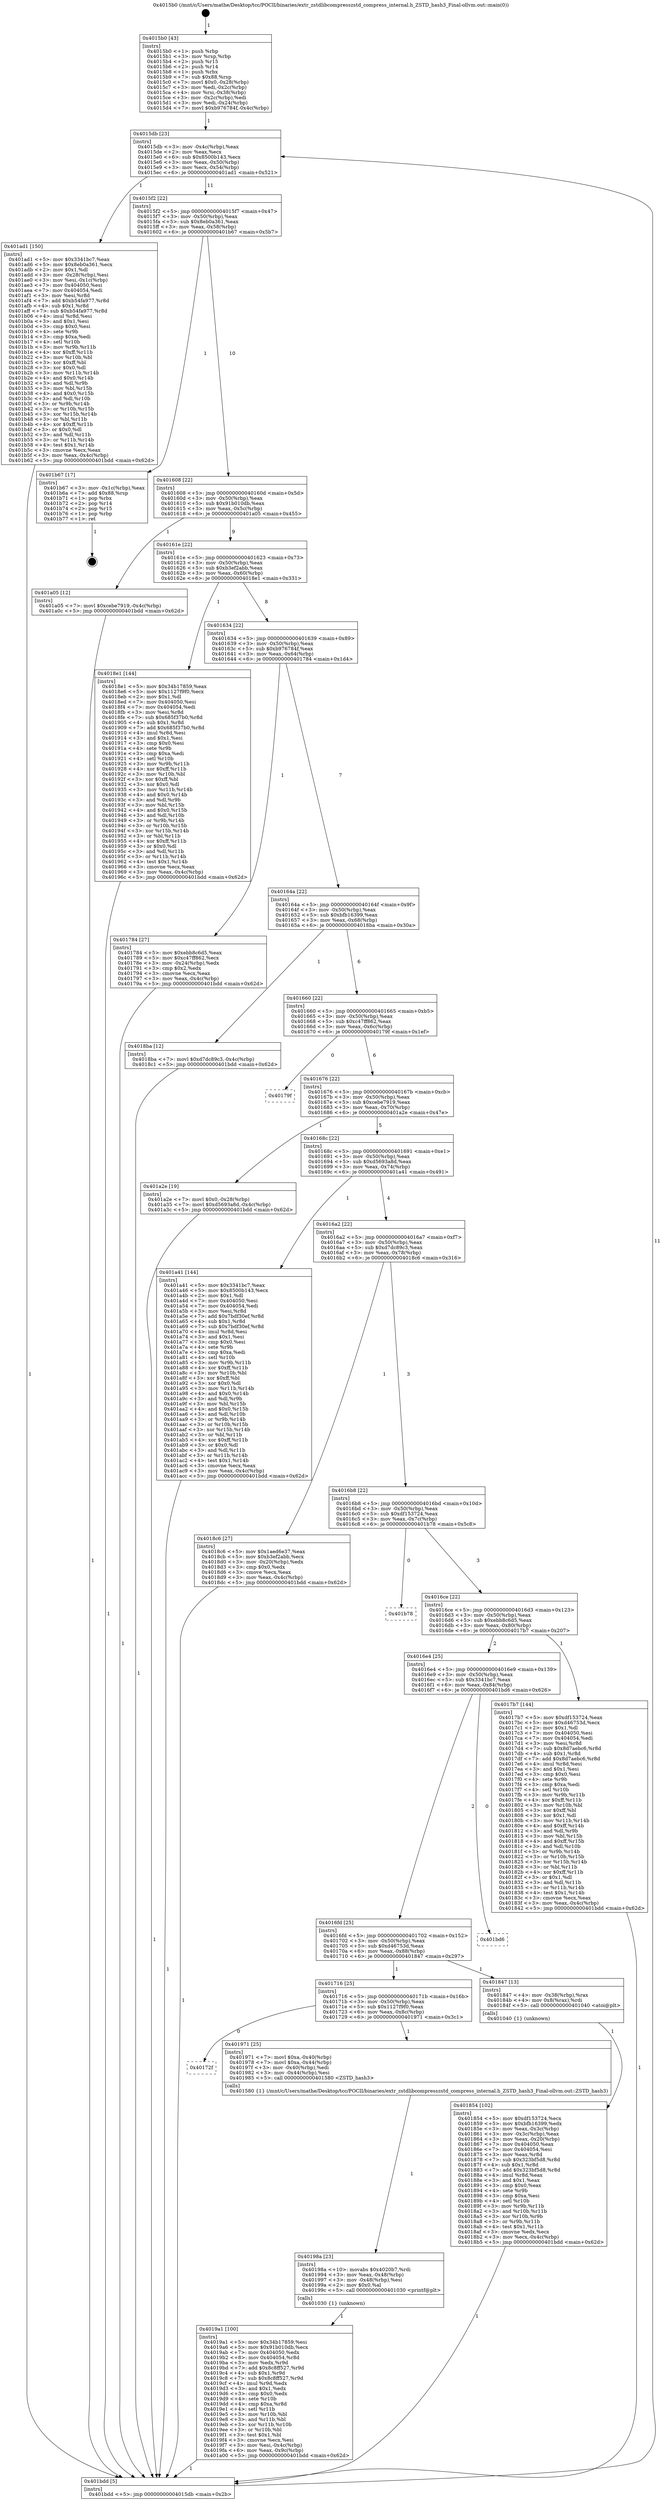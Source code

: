 digraph "0x4015b0" {
  label = "0x4015b0 (/mnt/c/Users/mathe/Desktop/tcc/POCII/binaries/extr_zstdlibcompresszstd_compress_internal.h_ZSTD_hash3_Final-ollvm.out::main(0))"
  labelloc = "t"
  node[shape=record]

  Entry [label="",width=0.3,height=0.3,shape=circle,fillcolor=black,style=filled]
  "0x4015db" [label="{
     0x4015db [23]\l
     | [instrs]\l
     &nbsp;&nbsp;0x4015db \<+3\>: mov -0x4c(%rbp),%eax\l
     &nbsp;&nbsp;0x4015de \<+2\>: mov %eax,%ecx\l
     &nbsp;&nbsp;0x4015e0 \<+6\>: sub $0x8500b143,%ecx\l
     &nbsp;&nbsp;0x4015e6 \<+3\>: mov %eax,-0x50(%rbp)\l
     &nbsp;&nbsp;0x4015e9 \<+3\>: mov %ecx,-0x54(%rbp)\l
     &nbsp;&nbsp;0x4015ec \<+6\>: je 0000000000401ad1 \<main+0x521\>\l
  }"]
  "0x401ad1" [label="{
     0x401ad1 [150]\l
     | [instrs]\l
     &nbsp;&nbsp;0x401ad1 \<+5\>: mov $0x3341bc7,%eax\l
     &nbsp;&nbsp;0x401ad6 \<+5\>: mov $0x8eb0a361,%ecx\l
     &nbsp;&nbsp;0x401adb \<+2\>: mov $0x1,%dl\l
     &nbsp;&nbsp;0x401add \<+3\>: mov -0x28(%rbp),%esi\l
     &nbsp;&nbsp;0x401ae0 \<+3\>: mov %esi,-0x1c(%rbp)\l
     &nbsp;&nbsp;0x401ae3 \<+7\>: mov 0x404050,%esi\l
     &nbsp;&nbsp;0x401aea \<+7\>: mov 0x404054,%edi\l
     &nbsp;&nbsp;0x401af1 \<+3\>: mov %esi,%r8d\l
     &nbsp;&nbsp;0x401af4 \<+7\>: add $0xb54fa977,%r8d\l
     &nbsp;&nbsp;0x401afb \<+4\>: sub $0x1,%r8d\l
     &nbsp;&nbsp;0x401aff \<+7\>: sub $0xb54fa977,%r8d\l
     &nbsp;&nbsp;0x401b06 \<+4\>: imul %r8d,%esi\l
     &nbsp;&nbsp;0x401b0a \<+3\>: and $0x1,%esi\l
     &nbsp;&nbsp;0x401b0d \<+3\>: cmp $0x0,%esi\l
     &nbsp;&nbsp;0x401b10 \<+4\>: sete %r9b\l
     &nbsp;&nbsp;0x401b14 \<+3\>: cmp $0xa,%edi\l
     &nbsp;&nbsp;0x401b17 \<+4\>: setl %r10b\l
     &nbsp;&nbsp;0x401b1b \<+3\>: mov %r9b,%r11b\l
     &nbsp;&nbsp;0x401b1e \<+4\>: xor $0xff,%r11b\l
     &nbsp;&nbsp;0x401b22 \<+3\>: mov %r10b,%bl\l
     &nbsp;&nbsp;0x401b25 \<+3\>: xor $0xff,%bl\l
     &nbsp;&nbsp;0x401b28 \<+3\>: xor $0x0,%dl\l
     &nbsp;&nbsp;0x401b2b \<+3\>: mov %r11b,%r14b\l
     &nbsp;&nbsp;0x401b2e \<+4\>: and $0x0,%r14b\l
     &nbsp;&nbsp;0x401b32 \<+3\>: and %dl,%r9b\l
     &nbsp;&nbsp;0x401b35 \<+3\>: mov %bl,%r15b\l
     &nbsp;&nbsp;0x401b38 \<+4\>: and $0x0,%r15b\l
     &nbsp;&nbsp;0x401b3c \<+3\>: and %dl,%r10b\l
     &nbsp;&nbsp;0x401b3f \<+3\>: or %r9b,%r14b\l
     &nbsp;&nbsp;0x401b42 \<+3\>: or %r10b,%r15b\l
     &nbsp;&nbsp;0x401b45 \<+3\>: xor %r15b,%r14b\l
     &nbsp;&nbsp;0x401b48 \<+3\>: or %bl,%r11b\l
     &nbsp;&nbsp;0x401b4b \<+4\>: xor $0xff,%r11b\l
     &nbsp;&nbsp;0x401b4f \<+3\>: or $0x0,%dl\l
     &nbsp;&nbsp;0x401b52 \<+3\>: and %dl,%r11b\l
     &nbsp;&nbsp;0x401b55 \<+3\>: or %r11b,%r14b\l
     &nbsp;&nbsp;0x401b58 \<+4\>: test $0x1,%r14b\l
     &nbsp;&nbsp;0x401b5c \<+3\>: cmovne %ecx,%eax\l
     &nbsp;&nbsp;0x401b5f \<+3\>: mov %eax,-0x4c(%rbp)\l
     &nbsp;&nbsp;0x401b62 \<+5\>: jmp 0000000000401bdd \<main+0x62d\>\l
  }"]
  "0x4015f2" [label="{
     0x4015f2 [22]\l
     | [instrs]\l
     &nbsp;&nbsp;0x4015f2 \<+5\>: jmp 00000000004015f7 \<main+0x47\>\l
     &nbsp;&nbsp;0x4015f7 \<+3\>: mov -0x50(%rbp),%eax\l
     &nbsp;&nbsp;0x4015fa \<+5\>: sub $0x8eb0a361,%eax\l
     &nbsp;&nbsp;0x4015ff \<+3\>: mov %eax,-0x58(%rbp)\l
     &nbsp;&nbsp;0x401602 \<+6\>: je 0000000000401b67 \<main+0x5b7\>\l
  }"]
  Exit [label="",width=0.3,height=0.3,shape=circle,fillcolor=black,style=filled,peripheries=2]
  "0x401b67" [label="{
     0x401b67 [17]\l
     | [instrs]\l
     &nbsp;&nbsp;0x401b67 \<+3\>: mov -0x1c(%rbp),%eax\l
     &nbsp;&nbsp;0x401b6a \<+7\>: add $0x88,%rsp\l
     &nbsp;&nbsp;0x401b71 \<+1\>: pop %rbx\l
     &nbsp;&nbsp;0x401b72 \<+2\>: pop %r14\l
     &nbsp;&nbsp;0x401b74 \<+2\>: pop %r15\l
     &nbsp;&nbsp;0x401b76 \<+1\>: pop %rbp\l
     &nbsp;&nbsp;0x401b77 \<+1\>: ret\l
  }"]
  "0x401608" [label="{
     0x401608 [22]\l
     | [instrs]\l
     &nbsp;&nbsp;0x401608 \<+5\>: jmp 000000000040160d \<main+0x5d\>\l
     &nbsp;&nbsp;0x40160d \<+3\>: mov -0x50(%rbp),%eax\l
     &nbsp;&nbsp;0x401610 \<+5\>: sub $0x91b010db,%eax\l
     &nbsp;&nbsp;0x401615 \<+3\>: mov %eax,-0x5c(%rbp)\l
     &nbsp;&nbsp;0x401618 \<+6\>: je 0000000000401a05 \<main+0x455\>\l
  }"]
  "0x4019a1" [label="{
     0x4019a1 [100]\l
     | [instrs]\l
     &nbsp;&nbsp;0x4019a1 \<+5\>: mov $0x34b17859,%esi\l
     &nbsp;&nbsp;0x4019a6 \<+5\>: mov $0x91b010db,%ecx\l
     &nbsp;&nbsp;0x4019ab \<+7\>: mov 0x404050,%edx\l
     &nbsp;&nbsp;0x4019b2 \<+8\>: mov 0x404054,%r8d\l
     &nbsp;&nbsp;0x4019ba \<+3\>: mov %edx,%r9d\l
     &nbsp;&nbsp;0x4019bd \<+7\>: add $0x8c8ff527,%r9d\l
     &nbsp;&nbsp;0x4019c4 \<+4\>: sub $0x1,%r9d\l
     &nbsp;&nbsp;0x4019c8 \<+7\>: sub $0x8c8ff527,%r9d\l
     &nbsp;&nbsp;0x4019cf \<+4\>: imul %r9d,%edx\l
     &nbsp;&nbsp;0x4019d3 \<+3\>: and $0x1,%edx\l
     &nbsp;&nbsp;0x4019d6 \<+3\>: cmp $0x0,%edx\l
     &nbsp;&nbsp;0x4019d9 \<+4\>: sete %r10b\l
     &nbsp;&nbsp;0x4019dd \<+4\>: cmp $0xa,%r8d\l
     &nbsp;&nbsp;0x4019e1 \<+4\>: setl %r11b\l
     &nbsp;&nbsp;0x4019e5 \<+3\>: mov %r10b,%bl\l
     &nbsp;&nbsp;0x4019e8 \<+3\>: and %r11b,%bl\l
     &nbsp;&nbsp;0x4019eb \<+3\>: xor %r11b,%r10b\l
     &nbsp;&nbsp;0x4019ee \<+3\>: or %r10b,%bl\l
     &nbsp;&nbsp;0x4019f1 \<+3\>: test $0x1,%bl\l
     &nbsp;&nbsp;0x4019f4 \<+3\>: cmovne %ecx,%esi\l
     &nbsp;&nbsp;0x4019f7 \<+3\>: mov %esi,-0x4c(%rbp)\l
     &nbsp;&nbsp;0x4019fa \<+6\>: mov %eax,-0x9c(%rbp)\l
     &nbsp;&nbsp;0x401a00 \<+5\>: jmp 0000000000401bdd \<main+0x62d\>\l
  }"]
  "0x401a05" [label="{
     0x401a05 [12]\l
     | [instrs]\l
     &nbsp;&nbsp;0x401a05 \<+7\>: movl $0xcebe7919,-0x4c(%rbp)\l
     &nbsp;&nbsp;0x401a0c \<+5\>: jmp 0000000000401bdd \<main+0x62d\>\l
  }"]
  "0x40161e" [label="{
     0x40161e [22]\l
     | [instrs]\l
     &nbsp;&nbsp;0x40161e \<+5\>: jmp 0000000000401623 \<main+0x73\>\l
     &nbsp;&nbsp;0x401623 \<+3\>: mov -0x50(%rbp),%eax\l
     &nbsp;&nbsp;0x401626 \<+5\>: sub $0xb3ef2abb,%eax\l
     &nbsp;&nbsp;0x40162b \<+3\>: mov %eax,-0x60(%rbp)\l
     &nbsp;&nbsp;0x40162e \<+6\>: je 00000000004018e1 \<main+0x331\>\l
  }"]
  "0x40198a" [label="{
     0x40198a [23]\l
     | [instrs]\l
     &nbsp;&nbsp;0x40198a \<+10\>: movabs $0x4020b7,%rdi\l
     &nbsp;&nbsp;0x401994 \<+3\>: mov %eax,-0x48(%rbp)\l
     &nbsp;&nbsp;0x401997 \<+3\>: mov -0x48(%rbp),%esi\l
     &nbsp;&nbsp;0x40199a \<+2\>: mov $0x0,%al\l
     &nbsp;&nbsp;0x40199c \<+5\>: call 0000000000401030 \<printf@plt\>\l
     | [calls]\l
     &nbsp;&nbsp;0x401030 \{1\} (unknown)\l
  }"]
  "0x4018e1" [label="{
     0x4018e1 [144]\l
     | [instrs]\l
     &nbsp;&nbsp;0x4018e1 \<+5\>: mov $0x34b17859,%eax\l
     &nbsp;&nbsp;0x4018e6 \<+5\>: mov $0x1127f9f0,%ecx\l
     &nbsp;&nbsp;0x4018eb \<+2\>: mov $0x1,%dl\l
     &nbsp;&nbsp;0x4018ed \<+7\>: mov 0x404050,%esi\l
     &nbsp;&nbsp;0x4018f4 \<+7\>: mov 0x404054,%edi\l
     &nbsp;&nbsp;0x4018fb \<+3\>: mov %esi,%r8d\l
     &nbsp;&nbsp;0x4018fe \<+7\>: sub $0x685f37b0,%r8d\l
     &nbsp;&nbsp;0x401905 \<+4\>: sub $0x1,%r8d\l
     &nbsp;&nbsp;0x401909 \<+7\>: add $0x685f37b0,%r8d\l
     &nbsp;&nbsp;0x401910 \<+4\>: imul %r8d,%esi\l
     &nbsp;&nbsp;0x401914 \<+3\>: and $0x1,%esi\l
     &nbsp;&nbsp;0x401917 \<+3\>: cmp $0x0,%esi\l
     &nbsp;&nbsp;0x40191a \<+4\>: sete %r9b\l
     &nbsp;&nbsp;0x40191e \<+3\>: cmp $0xa,%edi\l
     &nbsp;&nbsp;0x401921 \<+4\>: setl %r10b\l
     &nbsp;&nbsp;0x401925 \<+3\>: mov %r9b,%r11b\l
     &nbsp;&nbsp;0x401928 \<+4\>: xor $0xff,%r11b\l
     &nbsp;&nbsp;0x40192c \<+3\>: mov %r10b,%bl\l
     &nbsp;&nbsp;0x40192f \<+3\>: xor $0xff,%bl\l
     &nbsp;&nbsp;0x401932 \<+3\>: xor $0x0,%dl\l
     &nbsp;&nbsp;0x401935 \<+3\>: mov %r11b,%r14b\l
     &nbsp;&nbsp;0x401938 \<+4\>: and $0x0,%r14b\l
     &nbsp;&nbsp;0x40193c \<+3\>: and %dl,%r9b\l
     &nbsp;&nbsp;0x40193f \<+3\>: mov %bl,%r15b\l
     &nbsp;&nbsp;0x401942 \<+4\>: and $0x0,%r15b\l
     &nbsp;&nbsp;0x401946 \<+3\>: and %dl,%r10b\l
     &nbsp;&nbsp;0x401949 \<+3\>: or %r9b,%r14b\l
     &nbsp;&nbsp;0x40194c \<+3\>: or %r10b,%r15b\l
     &nbsp;&nbsp;0x40194f \<+3\>: xor %r15b,%r14b\l
     &nbsp;&nbsp;0x401952 \<+3\>: or %bl,%r11b\l
     &nbsp;&nbsp;0x401955 \<+4\>: xor $0xff,%r11b\l
     &nbsp;&nbsp;0x401959 \<+3\>: or $0x0,%dl\l
     &nbsp;&nbsp;0x40195c \<+3\>: and %dl,%r11b\l
     &nbsp;&nbsp;0x40195f \<+3\>: or %r11b,%r14b\l
     &nbsp;&nbsp;0x401962 \<+4\>: test $0x1,%r14b\l
     &nbsp;&nbsp;0x401966 \<+3\>: cmovne %ecx,%eax\l
     &nbsp;&nbsp;0x401969 \<+3\>: mov %eax,-0x4c(%rbp)\l
     &nbsp;&nbsp;0x40196c \<+5\>: jmp 0000000000401bdd \<main+0x62d\>\l
  }"]
  "0x401634" [label="{
     0x401634 [22]\l
     | [instrs]\l
     &nbsp;&nbsp;0x401634 \<+5\>: jmp 0000000000401639 \<main+0x89\>\l
     &nbsp;&nbsp;0x401639 \<+3\>: mov -0x50(%rbp),%eax\l
     &nbsp;&nbsp;0x40163c \<+5\>: sub $0xb976784f,%eax\l
     &nbsp;&nbsp;0x401641 \<+3\>: mov %eax,-0x64(%rbp)\l
     &nbsp;&nbsp;0x401644 \<+6\>: je 0000000000401784 \<main+0x1d4\>\l
  }"]
  "0x40172f" [label="{
     0x40172f\l
  }", style=dashed]
  "0x401784" [label="{
     0x401784 [27]\l
     | [instrs]\l
     &nbsp;&nbsp;0x401784 \<+5\>: mov $0xebb8c6d5,%eax\l
     &nbsp;&nbsp;0x401789 \<+5\>: mov $0xc47ff862,%ecx\l
     &nbsp;&nbsp;0x40178e \<+3\>: mov -0x24(%rbp),%edx\l
     &nbsp;&nbsp;0x401791 \<+3\>: cmp $0x2,%edx\l
     &nbsp;&nbsp;0x401794 \<+3\>: cmovne %ecx,%eax\l
     &nbsp;&nbsp;0x401797 \<+3\>: mov %eax,-0x4c(%rbp)\l
     &nbsp;&nbsp;0x40179a \<+5\>: jmp 0000000000401bdd \<main+0x62d\>\l
  }"]
  "0x40164a" [label="{
     0x40164a [22]\l
     | [instrs]\l
     &nbsp;&nbsp;0x40164a \<+5\>: jmp 000000000040164f \<main+0x9f\>\l
     &nbsp;&nbsp;0x40164f \<+3\>: mov -0x50(%rbp),%eax\l
     &nbsp;&nbsp;0x401652 \<+5\>: sub $0xbfb16399,%eax\l
     &nbsp;&nbsp;0x401657 \<+3\>: mov %eax,-0x68(%rbp)\l
     &nbsp;&nbsp;0x40165a \<+6\>: je 00000000004018ba \<main+0x30a\>\l
  }"]
  "0x401bdd" [label="{
     0x401bdd [5]\l
     | [instrs]\l
     &nbsp;&nbsp;0x401bdd \<+5\>: jmp 00000000004015db \<main+0x2b\>\l
  }"]
  "0x4015b0" [label="{
     0x4015b0 [43]\l
     | [instrs]\l
     &nbsp;&nbsp;0x4015b0 \<+1\>: push %rbp\l
     &nbsp;&nbsp;0x4015b1 \<+3\>: mov %rsp,%rbp\l
     &nbsp;&nbsp;0x4015b4 \<+2\>: push %r15\l
     &nbsp;&nbsp;0x4015b6 \<+2\>: push %r14\l
     &nbsp;&nbsp;0x4015b8 \<+1\>: push %rbx\l
     &nbsp;&nbsp;0x4015b9 \<+7\>: sub $0x88,%rsp\l
     &nbsp;&nbsp;0x4015c0 \<+7\>: movl $0x0,-0x28(%rbp)\l
     &nbsp;&nbsp;0x4015c7 \<+3\>: mov %edi,-0x2c(%rbp)\l
     &nbsp;&nbsp;0x4015ca \<+4\>: mov %rsi,-0x38(%rbp)\l
     &nbsp;&nbsp;0x4015ce \<+3\>: mov -0x2c(%rbp),%edi\l
     &nbsp;&nbsp;0x4015d1 \<+3\>: mov %edi,-0x24(%rbp)\l
     &nbsp;&nbsp;0x4015d4 \<+7\>: movl $0xb976784f,-0x4c(%rbp)\l
  }"]
  "0x401971" [label="{
     0x401971 [25]\l
     | [instrs]\l
     &nbsp;&nbsp;0x401971 \<+7\>: movl $0xa,-0x40(%rbp)\l
     &nbsp;&nbsp;0x401978 \<+7\>: movl $0xa,-0x44(%rbp)\l
     &nbsp;&nbsp;0x40197f \<+3\>: mov -0x40(%rbp),%edi\l
     &nbsp;&nbsp;0x401982 \<+3\>: mov -0x44(%rbp),%esi\l
     &nbsp;&nbsp;0x401985 \<+5\>: call 0000000000401580 \<ZSTD_hash3\>\l
     | [calls]\l
     &nbsp;&nbsp;0x401580 \{1\} (/mnt/c/Users/mathe/Desktop/tcc/POCII/binaries/extr_zstdlibcompresszstd_compress_internal.h_ZSTD_hash3_Final-ollvm.out::ZSTD_hash3)\l
  }"]
  "0x4018ba" [label="{
     0x4018ba [12]\l
     | [instrs]\l
     &nbsp;&nbsp;0x4018ba \<+7\>: movl $0xd7dc89c3,-0x4c(%rbp)\l
     &nbsp;&nbsp;0x4018c1 \<+5\>: jmp 0000000000401bdd \<main+0x62d\>\l
  }"]
  "0x401660" [label="{
     0x401660 [22]\l
     | [instrs]\l
     &nbsp;&nbsp;0x401660 \<+5\>: jmp 0000000000401665 \<main+0xb5\>\l
     &nbsp;&nbsp;0x401665 \<+3\>: mov -0x50(%rbp),%eax\l
     &nbsp;&nbsp;0x401668 \<+5\>: sub $0xc47ff862,%eax\l
     &nbsp;&nbsp;0x40166d \<+3\>: mov %eax,-0x6c(%rbp)\l
     &nbsp;&nbsp;0x401670 \<+6\>: je 000000000040179f \<main+0x1ef\>\l
  }"]
  "0x401854" [label="{
     0x401854 [102]\l
     | [instrs]\l
     &nbsp;&nbsp;0x401854 \<+5\>: mov $0xdf153724,%ecx\l
     &nbsp;&nbsp;0x401859 \<+5\>: mov $0xbfb16399,%edx\l
     &nbsp;&nbsp;0x40185e \<+3\>: mov %eax,-0x3c(%rbp)\l
     &nbsp;&nbsp;0x401861 \<+3\>: mov -0x3c(%rbp),%eax\l
     &nbsp;&nbsp;0x401864 \<+3\>: mov %eax,-0x20(%rbp)\l
     &nbsp;&nbsp;0x401867 \<+7\>: mov 0x404050,%eax\l
     &nbsp;&nbsp;0x40186e \<+7\>: mov 0x404054,%esi\l
     &nbsp;&nbsp;0x401875 \<+3\>: mov %eax,%r8d\l
     &nbsp;&nbsp;0x401878 \<+7\>: sub $0x323bf5d8,%r8d\l
     &nbsp;&nbsp;0x40187f \<+4\>: sub $0x1,%r8d\l
     &nbsp;&nbsp;0x401883 \<+7\>: add $0x323bf5d8,%r8d\l
     &nbsp;&nbsp;0x40188a \<+4\>: imul %r8d,%eax\l
     &nbsp;&nbsp;0x40188e \<+3\>: and $0x1,%eax\l
     &nbsp;&nbsp;0x401891 \<+3\>: cmp $0x0,%eax\l
     &nbsp;&nbsp;0x401894 \<+4\>: sete %r9b\l
     &nbsp;&nbsp;0x401898 \<+3\>: cmp $0xa,%esi\l
     &nbsp;&nbsp;0x40189b \<+4\>: setl %r10b\l
     &nbsp;&nbsp;0x40189f \<+3\>: mov %r9b,%r11b\l
     &nbsp;&nbsp;0x4018a2 \<+3\>: and %r10b,%r11b\l
     &nbsp;&nbsp;0x4018a5 \<+3\>: xor %r10b,%r9b\l
     &nbsp;&nbsp;0x4018a8 \<+3\>: or %r9b,%r11b\l
     &nbsp;&nbsp;0x4018ab \<+4\>: test $0x1,%r11b\l
     &nbsp;&nbsp;0x4018af \<+3\>: cmovne %edx,%ecx\l
     &nbsp;&nbsp;0x4018b2 \<+3\>: mov %ecx,-0x4c(%rbp)\l
     &nbsp;&nbsp;0x4018b5 \<+5\>: jmp 0000000000401bdd \<main+0x62d\>\l
  }"]
  "0x40179f" [label="{
     0x40179f\l
  }", style=dashed]
  "0x401676" [label="{
     0x401676 [22]\l
     | [instrs]\l
     &nbsp;&nbsp;0x401676 \<+5\>: jmp 000000000040167b \<main+0xcb\>\l
     &nbsp;&nbsp;0x40167b \<+3\>: mov -0x50(%rbp),%eax\l
     &nbsp;&nbsp;0x40167e \<+5\>: sub $0xcebe7919,%eax\l
     &nbsp;&nbsp;0x401683 \<+3\>: mov %eax,-0x70(%rbp)\l
     &nbsp;&nbsp;0x401686 \<+6\>: je 0000000000401a2e \<main+0x47e\>\l
  }"]
  "0x401716" [label="{
     0x401716 [25]\l
     | [instrs]\l
     &nbsp;&nbsp;0x401716 \<+5\>: jmp 000000000040171b \<main+0x16b\>\l
     &nbsp;&nbsp;0x40171b \<+3\>: mov -0x50(%rbp),%eax\l
     &nbsp;&nbsp;0x40171e \<+5\>: sub $0x1127f9f0,%eax\l
     &nbsp;&nbsp;0x401723 \<+6\>: mov %eax,-0x8c(%rbp)\l
     &nbsp;&nbsp;0x401729 \<+6\>: je 0000000000401971 \<main+0x3c1\>\l
  }"]
  "0x401a2e" [label="{
     0x401a2e [19]\l
     | [instrs]\l
     &nbsp;&nbsp;0x401a2e \<+7\>: movl $0x0,-0x28(%rbp)\l
     &nbsp;&nbsp;0x401a35 \<+7\>: movl $0xd5693a8d,-0x4c(%rbp)\l
     &nbsp;&nbsp;0x401a3c \<+5\>: jmp 0000000000401bdd \<main+0x62d\>\l
  }"]
  "0x40168c" [label="{
     0x40168c [22]\l
     | [instrs]\l
     &nbsp;&nbsp;0x40168c \<+5\>: jmp 0000000000401691 \<main+0xe1\>\l
     &nbsp;&nbsp;0x401691 \<+3\>: mov -0x50(%rbp),%eax\l
     &nbsp;&nbsp;0x401694 \<+5\>: sub $0xd5693a8d,%eax\l
     &nbsp;&nbsp;0x401699 \<+3\>: mov %eax,-0x74(%rbp)\l
     &nbsp;&nbsp;0x40169c \<+6\>: je 0000000000401a41 \<main+0x491\>\l
  }"]
  "0x401847" [label="{
     0x401847 [13]\l
     | [instrs]\l
     &nbsp;&nbsp;0x401847 \<+4\>: mov -0x38(%rbp),%rax\l
     &nbsp;&nbsp;0x40184b \<+4\>: mov 0x8(%rax),%rdi\l
     &nbsp;&nbsp;0x40184f \<+5\>: call 0000000000401040 \<atoi@plt\>\l
     | [calls]\l
     &nbsp;&nbsp;0x401040 \{1\} (unknown)\l
  }"]
  "0x401a41" [label="{
     0x401a41 [144]\l
     | [instrs]\l
     &nbsp;&nbsp;0x401a41 \<+5\>: mov $0x3341bc7,%eax\l
     &nbsp;&nbsp;0x401a46 \<+5\>: mov $0x8500b143,%ecx\l
     &nbsp;&nbsp;0x401a4b \<+2\>: mov $0x1,%dl\l
     &nbsp;&nbsp;0x401a4d \<+7\>: mov 0x404050,%esi\l
     &nbsp;&nbsp;0x401a54 \<+7\>: mov 0x404054,%edi\l
     &nbsp;&nbsp;0x401a5b \<+3\>: mov %esi,%r8d\l
     &nbsp;&nbsp;0x401a5e \<+7\>: add $0x7bdf30ef,%r8d\l
     &nbsp;&nbsp;0x401a65 \<+4\>: sub $0x1,%r8d\l
     &nbsp;&nbsp;0x401a69 \<+7\>: sub $0x7bdf30ef,%r8d\l
     &nbsp;&nbsp;0x401a70 \<+4\>: imul %r8d,%esi\l
     &nbsp;&nbsp;0x401a74 \<+3\>: and $0x1,%esi\l
     &nbsp;&nbsp;0x401a77 \<+3\>: cmp $0x0,%esi\l
     &nbsp;&nbsp;0x401a7a \<+4\>: sete %r9b\l
     &nbsp;&nbsp;0x401a7e \<+3\>: cmp $0xa,%edi\l
     &nbsp;&nbsp;0x401a81 \<+4\>: setl %r10b\l
     &nbsp;&nbsp;0x401a85 \<+3\>: mov %r9b,%r11b\l
     &nbsp;&nbsp;0x401a88 \<+4\>: xor $0xff,%r11b\l
     &nbsp;&nbsp;0x401a8c \<+3\>: mov %r10b,%bl\l
     &nbsp;&nbsp;0x401a8f \<+3\>: xor $0xff,%bl\l
     &nbsp;&nbsp;0x401a92 \<+3\>: xor $0x0,%dl\l
     &nbsp;&nbsp;0x401a95 \<+3\>: mov %r11b,%r14b\l
     &nbsp;&nbsp;0x401a98 \<+4\>: and $0x0,%r14b\l
     &nbsp;&nbsp;0x401a9c \<+3\>: and %dl,%r9b\l
     &nbsp;&nbsp;0x401a9f \<+3\>: mov %bl,%r15b\l
     &nbsp;&nbsp;0x401aa2 \<+4\>: and $0x0,%r15b\l
     &nbsp;&nbsp;0x401aa6 \<+3\>: and %dl,%r10b\l
     &nbsp;&nbsp;0x401aa9 \<+3\>: or %r9b,%r14b\l
     &nbsp;&nbsp;0x401aac \<+3\>: or %r10b,%r15b\l
     &nbsp;&nbsp;0x401aaf \<+3\>: xor %r15b,%r14b\l
     &nbsp;&nbsp;0x401ab2 \<+3\>: or %bl,%r11b\l
     &nbsp;&nbsp;0x401ab5 \<+4\>: xor $0xff,%r11b\l
     &nbsp;&nbsp;0x401ab9 \<+3\>: or $0x0,%dl\l
     &nbsp;&nbsp;0x401abc \<+3\>: and %dl,%r11b\l
     &nbsp;&nbsp;0x401abf \<+3\>: or %r11b,%r14b\l
     &nbsp;&nbsp;0x401ac2 \<+4\>: test $0x1,%r14b\l
     &nbsp;&nbsp;0x401ac6 \<+3\>: cmovne %ecx,%eax\l
     &nbsp;&nbsp;0x401ac9 \<+3\>: mov %eax,-0x4c(%rbp)\l
     &nbsp;&nbsp;0x401acc \<+5\>: jmp 0000000000401bdd \<main+0x62d\>\l
  }"]
  "0x4016a2" [label="{
     0x4016a2 [22]\l
     | [instrs]\l
     &nbsp;&nbsp;0x4016a2 \<+5\>: jmp 00000000004016a7 \<main+0xf7\>\l
     &nbsp;&nbsp;0x4016a7 \<+3\>: mov -0x50(%rbp),%eax\l
     &nbsp;&nbsp;0x4016aa \<+5\>: sub $0xd7dc89c3,%eax\l
     &nbsp;&nbsp;0x4016af \<+3\>: mov %eax,-0x78(%rbp)\l
     &nbsp;&nbsp;0x4016b2 \<+6\>: je 00000000004018c6 \<main+0x316\>\l
  }"]
  "0x4016fd" [label="{
     0x4016fd [25]\l
     | [instrs]\l
     &nbsp;&nbsp;0x4016fd \<+5\>: jmp 0000000000401702 \<main+0x152\>\l
     &nbsp;&nbsp;0x401702 \<+3\>: mov -0x50(%rbp),%eax\l
     &nbsp;&nbsp;0x401705 \<+5\>: sub $0xd46753d,%eax\l
     &nbsp;&nbsp;0x40170a \<+6\>: mov %eax,-0x88(%rbp)\l
     &nbsp;&nbsp;0x401710 \<+6\>: je 0000000000401847 \<main+0x297\>\l
  }"]
  "0x4018c6" [label="{
     0x4018c6 [27]\l
     | [instrs]\l
     &nbsp;&nbsp;0x4018c6 \<+5\>: mov $0x1aed6e37,%eax\l
     &nbsp;&nbsp;0x4018cb \<+5\>: mov $0xb3ef2abb,%ecx\l
     &nbsp;&nbsp;0x4018d0 \<+3\>: mov -0x20(%rbp),%edx\l
     &nbsp;&nbsp;0x4018d3 \<+3\>: cmp $0x0,%edx\l
     &nbsp;&nbsp;0x4018d6 \<+3\>: cmove %ecx,%eax\l
     &nbsp;&nbsp;0x4018d9 \<+3\>: mov %eax,-0x4c(%rbp)\l
     &nbsp;&nbsp;0x4018dc \<+5\>: jmp 0000000000401bdd \<main+0x62d\>\l
  }"]
  "0x4016b8" [label="{
     0x4016b8 [22]\l
     | [instrs]\l
     &nbsp;&nbsp;0x4016b8 \<+5\>: jmp 00000000004016bd \<main+0x10d\>\l
     &nbsp;&nbsp;0x4016bd \<+3\>: mov -0x50(%rbp),%eax\l
     &nbsp;&nbsp;0x4016c0 \<+5\>: sub $0xdf153724,%eax\l
     &nbsp;&nbsp;0x4016c5 \<+3\>: mov %eax,-0x7c(%rbp)\l
     &nbsp;&nbsp;0x4016c8 \<+6\>: je 0000000000401b78 \<main+0x5c8\>\l
  }"]
  "0x401bd6" [label="{
     0x401bd6\l
  }", style=dashed]
  "0x401b78" [label="{
     0x401b78\l
  }", style=dashed]
  "0x4016ce" [label="{
     0x4016ce [22]\l
     | [instrs]\l
     &nbsp;&nbsp;0x4016ce \<+5\>: jmp 00000000004016d3 \<main+0x123\>\l
     &nbsp;&nbsp;0x4016d3 \<+3\>: mov -0x50(%rbp),%eax\l
     &nbsp;&nbsp;0x4016d6 \<+5\>: sub $0xebb8c6d5,%eax\l
     &nbsp;&nbsp;0x4016db \<+3\>: mov %eax,-0x80(%rbp)\l
     &nbsp;&nbsp;0x4016de \<+6\>: je 00000000004017b7 \<main+0x207\>\l
  }"]
  "0x4016e4" [label="{
     0x4016e4 [25]\l
     | [instrs]\l
     &nbsp;&nbsp;0x4016e4 \<+5\>: jmp 00000000004016e9 \<main+0x139\>\l
     &nbsp;&nbsp;0x4016e9 \<+3\>: mov -0x50(%rbp),%eax\l
     &nbsp;&nbsp;0x4016ec \<+5\>: sub $0x3341bc7,%eax\l
     &nbsp;&nbsp;0x4016f1 \<+6\>: mov %eax,-0x84(%rbp)\l
     &nbsp;&nbsp;0x4016f7 \<+6\>: je 0000000000401bd6 \<main+0x626\>\l
  }"]
  "0x4017b7" [label="{
     0x4017b7 [144]\l
     | [instrs]\l
     &nbsp;&nbsp;0x4017b7 \<+5\>: mov $0xdf153724,%eax\l
     &nbsp;&nbsp;0x4017bc \<+5\>: mov $0xd46753d,%ecx\l
     &nbsp;&nbsp;0x4017c1 \<+2\>: mov $0x1,%dl\l
     &nbsp;&nbsp;0x4017c3 \<+7\>: mov 0x404050,%esi\l
     &nbsp;&nbsp;0x4017ca \<+7\>: mov 0x404054,%edi\l
     &nbsp;&nbsp;0x4017d1 \<+3\>: mov %esi,%r8d\l
     &nbsp;&nbsp;0x4017d4 \<+7\>: sub $0x8d7aebc6,%r8d\l
     &nbsp;&nbsp;0x4017db \<+4\>: sub $0x1,%r8d\l
     &nbsp;&nbsp;0x4017df \<+7\>: add $0x8d7aebc6,%r8d\l
     &nbsp;&nbsp;0x4017e6 \<+4\>: imul %r8d,%esi\l
     &nbsp;&nbsp;0x4017ea \<+3\>: and $0x1,%esi\l
     &nbsp;&nbsp;0x4017ed \<+3\>: cmp $0x0,%esi\l
     &nbsp;&nbsp;0x4017f0 \<+4\>: sete %r9b\l
     &nbsp;&nbsp;0x4017f4 \<+3\>: cmp $0xa,%edi\l
     &nbsp;&nbsp;0x4017f7 \<+4\>: setl %r10b\l
     &nbsp;&nbsp;0x4017fb \<+3\>: mov %r9b,%r11b\l
     &nbsp;&nbsp;0x4017fe \<+4\>: xor $0xff,%r11b\l
     &nbsp;&nbsp;0x401802 \<+3\>: mov %r10b,%bl\l
     &nbsp;&nbsp;0x401805 \<+3\>: xor $0xff,%bl\l
     &nbsp;&nbsp;0x401808 \<+3\>: xor $0x1,%dl\l
     &nbsp;&nbsp;0x40180b \<+3\>: mov %r11b,%r14b\l
     &nbsp;&nbsp;0x40180e \<+4\>: and $0xff,%r14b\l
     &nbsp;&nbsp;0x401812 \<+3\>: and %dl,%r9b\l
     &nbsp;&nbsp;0x401815 \<+3\>: mov %bl,%r15b\l
     &nbsp;&nbsp;0x401818 \<+4\>: and $0xff,%r15b\l
     &nbsp;&nbsp;0x40181c \<+3\>: and %dl,%r10b\l
     &nbsp;&nbsp;0x40181f \<+3\>: or %r9b,%r14b\l
     &nbsp;&nbsp;0x401822 \<+3\>: or %r10b,%r15b\l
     &nbsp;&nbsp;0x401825 \<+3\>: xor %r15b,%r14b\l
     &nbsp;&nbsp;0x401828 \<+3\>: or %bl,%r11b\l
     &nbsp;&nbsp;0x40182b \<+4\>: xor $0xff,%r11b\l
     &nbsp;&nbsp;0x40182f \<+3\>: or $0x1,%dl\l
     &nbsp;&nbsp;0x401832 \<+3\>: and %dl,%r11b\l
     &nbsp;&nbsp;0x401835 \<+3\>: or %r11b,%r14b\l
     &nbsp;&nbsp;0x401838 \<+4\>: test $0x1,%r14b\l
     &nbsp;&nbsp;0x40183c \<+3\>: cmovne %ecx,%eax\l
     &nbsp;&nbsp;0x40183f \<+3\>: mov %eax,-0x4c(%rbp)\l
     &nbsp;&nbsp;0x401842 \<+5\>: jmp 0000000000401bdd \<main+0x62d\>\l
  }"]
  Entry -> "0x4015b0" [label=" 1"]
  "0x4015db" -> "0x401ad1" [label=" 1"]
  "0x4015db" -> "0x4015f2" [label=" 11"]
  "0x401b67" -> Exit [label=" 1"]
  "0x4015f2" -> "0x401b67" [label=" 1"]
  "0x4015f2" -> "0x401608" [label=" 10"]
  "0x401ad1" -> "0x401bdd" [label=" 1"]
  "0x401608" -> "0x401a05" [label=" 1"]
  "0x401608" -> "0x40161e" [label=" 9"]
  "0x401a41" -> "0x401bdd" [label=" 1"]
  "0x40161e" -> "0x4018e1" [label=" 1"]
  "0x40161e" -> "0x401634" [label=" 8"]
  "0x401a2e" -> "0x401bdd" [label=" 1"]
  "0x401634" -> "0x401784" [label=" 1"]
  "0x401634" -> "0x40164a" [label=" 7"]
  "0x401784" -> "0x401bdd" [label=" 1"]
  "0x4015b0" -> "0x4015db" [label=" 1"]
  "0x401bdd" -> "0x4015db" [label=" 11"]
  "0x401a05" -> "0x401bdd" [label=" 1"]
  "0x40164a" -> "0x4018ba" [label=" 1"]
  "0x40164a" -> "0x401660" [label=" 6"]
  "0x4019a1" -> "0x401bdd" [label=" 1"]
  "0x401660" -> "0x40179f" [label=" 0"]
  "0x401660" -> "0x401676" [label=" 6"]
  "0x401971" -> "0x40198a" [label=" 1"]
  "0x401676" -> "0x401a2e" [label=" 1"]
  "0x401676" -> "0x40168c" [label=" 5"]
  "0x401716" -> "0x40172f" [label=" 0"]
  "0x40168c" -> "0x401a41" [label=" 1"]
  "0x40168c" -> "0x4016a2" [label=" 4"]
  "0x401716" -> "0x401971" [label=" 1"]
  "0x4016a2" -> "0x4018c6" [label=" 1"]
  "0x4016a2" -> "0x4016b8" [label=" 3"]
  "0x4018e1" -> "0x401bdd" [label=" 1"]
  "0x4016b8" -> "0x401b78" [label=" 0"]
  "0x4016b8" -> "0x4016ce" [label=" 3"]
  "0x4018c6" -> "0x401bdd" [label=" 1"]
  "0x4016ce" -> "0x4017b7" [label=" 1"]
  "0x4016ce" -> "0x4016e4" [label=" 2"]
  "0x4017b7" -> "0x401bdd" [label=" 1"]
  "0x4018ba" -> "0x401bdd" [label=" 1"]
  "0x4016e4" -> "0x401bd6" [label=" 0"]
  "0x4016e4" -> "0x4016fd" [label=" 2"]
  "0x40198a" -> "0x4019a1" [label=" 1"]
  "0x4016fd" -> "0x401847" [label=" 1"]
  "0x4016fd" -> "0x401716" [label=" 1"]
  "0x401847" -> "0x401854" [label=" 1"]
  "0x401854" -> "0x401bdd" [label=" 1"]
}
